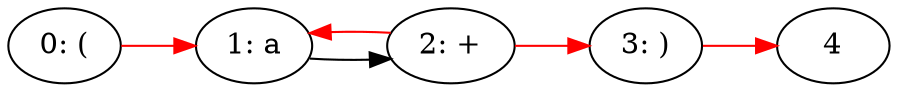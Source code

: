 digraph {
	rankdir=LR
	0 [label="0: ("];
	1 [label="1: a"];
	2 [label="2: +"];
	3 [label="3: )"];
	0 -> 1 [color=red];
	1 -> 2 [color=black];
	2 -> 3 [color=red];
	2 -> 1 [color=red];
	3 -> 4 [color=red];
}
